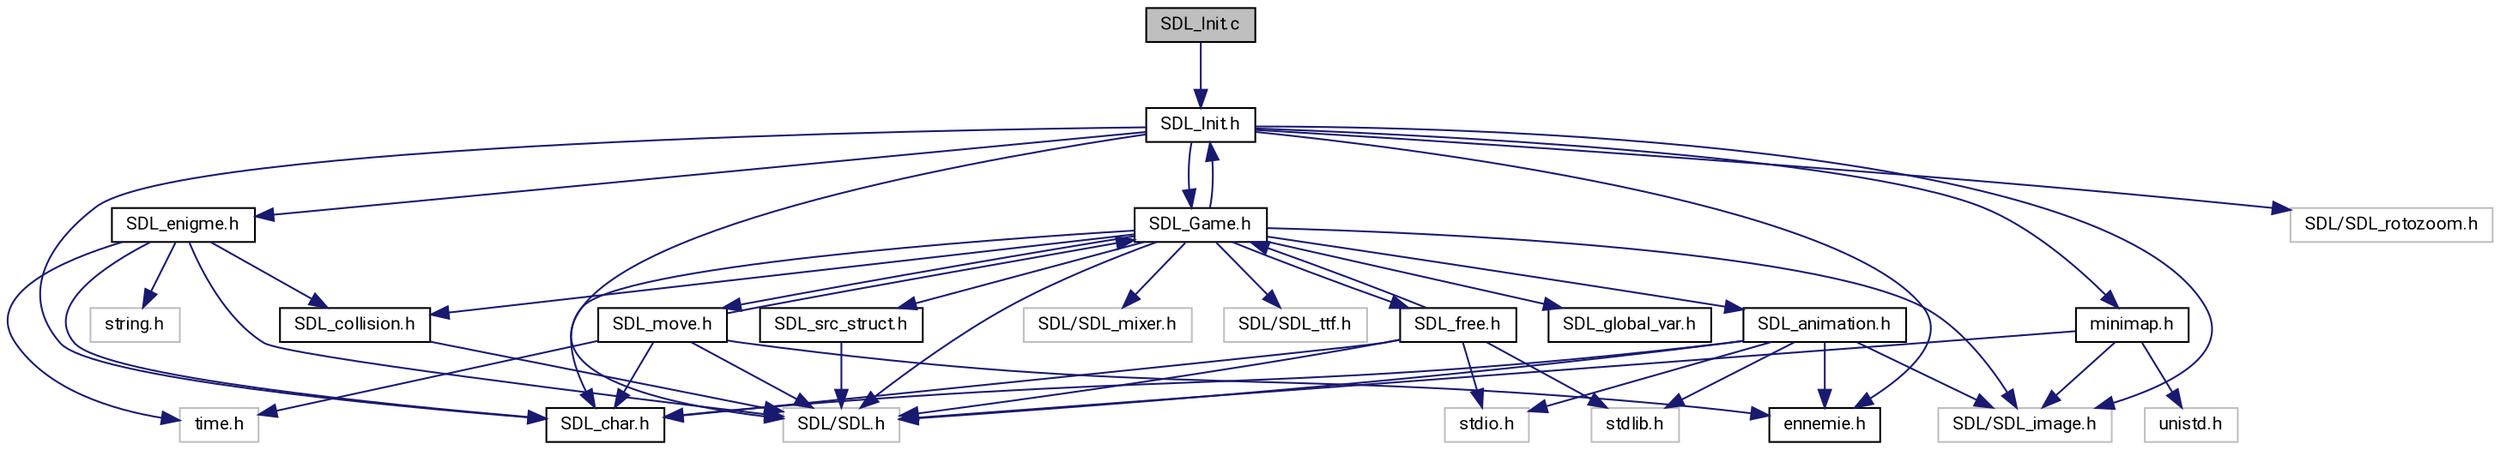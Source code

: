 digraph "SDL_Init.c"
{
 // LATEX_PDF_SIZE
  edge [fontname="Roboto",fontsize="10",labelfontname="Roboto",labelfontsize="10"];
  node [fontname="Roboto",fontsize="10",shape=record];
  Node0 [label="SDL_Init.c",height=0.2,width=0.4,color="black", fillcolor="grey75", style="filled", fontcolor="black",tooltip=" "];
  Node0 -> Node1 [color="midnightblue",fontsize="10",style="solid",fontname="Roboto"];
  Node1 [label="SDL_Init.h",height=0.2,width=0.4,color="black", fillcolor="white", style="filled",URL="$SDL__Init_8h.html",tooltip=" "];
  Node1 -> Node2 [color="midnightblue",fontsize="10",style="solid",fontname="Roboto"];
  Node2 [label="SDL/SDL.h",height=0.2,width=0.4,color="grey75", fillcolor="white", style="filled",tooltip=" "];
  Node1 -> Node3 [color="midnightblue",fontsize="10",style="solid",fontname="Roboto"];
  Node3 [label="SDL/SDL_image.h",height=0.2,width=0.4,color="grey75", fillcolor="white", style="filled",tooltip=" "];
  Node1 -> Node4 [color="midnightblue",fontsize="10",style="solid",fontname="Roboto"];
  Node4 [label="SDL_char.h",height=0.2,width=0.4,color="black", fillcolor="white", style="filled",URL="$SDL__char_8h.html",tooltip=" "];
  Node1 -> Node5 [color="midnightblue",fontsize="10",style="solid",fontname="Roboto"];
  Node5 [label="SDL_enigme.h",height=0.2,width=0.4,color="black", fillcolor="white", style="filled",URL="$SDL__enigme_8h.html",tooltip=" "];
  Node5 -> Node6 [color="midnightblue",fontsize="10",style="solid",fontname="Roboto"];
  Node6 [label="string.h",height=0.2,width=0.4,color="grey75", fillcolor="white", style="filled",tooltip=" "];
  Node5 -> Node2 [color="midnightblue",fontsize="10",style="solid",fontname="Roboto"];
  Node5 -> Node7 [color="midnightblue",fontsize="10",style="solid",fontname="Roboto"];
  Node7 [label="time.h",height=0.2,width=0.4,color="grey75", fillcolor="white", style="filled",tooltip=" "];
  Node5 -> Node4 [color="midnightblue",fontsize="10",style="solid",fontname="Roboto"];
  Node5 -> Node8 [color="midnightblue",fontsize="10",style="solid",fontname="Roboto"];
  Node8 [label="SDL_collision.h",height=0.2,width=0.4,color="black", fillcolor="white", style="filled",URL="$SDL__collision_8h.html",tooltip=" "];
  Node8 -> Node2 [color="midnightblue",fontsize="10",style="solid",fontname="Roboto"];
  Node1 -> Node9 [color="midnightblue",fontsize="10",style="solid",fontname="Roboto"];
  Node9 [label="SDL_Game.h",height=0.2,width=0.4,color="black", fillcolor="white", style="filled",URL="$SDL__Game_8h.html",tooltip=" "];
  Node9 -> Node2 [color="midnightblue",fontsize="10",style="solid",fontname="Roboto"];
  Node9 -> Node3 [color="midnightblue",fontsize="10",style="solid",fontname="Roboto"];
  Node9 -> Node10 [color="midnightblue",fontsize="10",style="solid",fontname="Roboto"];
  Node10 [label="SDL/SDL_mixer.h",height=0.2,width=0.4,color="grey75", fillcolor="white", style="filled",tooltip=" "];
  Node9 -> Node11 [color="midnightblue",fontsize="10",style="solid",fontname="Roboto"];
  Node11 [label="SDL/SDL_ttf.h",height=0.2,width=0.4,color="grey75", fillcolor="white", style="filled",tooltip=" "];
  Node9 -> Node12 [color="midnightblue",fontsize="10",style="solid",fontname="Roboto"];
  Node12 [label="SDL_src_struct.h",height=0.2,width=0.4,color="black", fillcolor="white", style="filled",URL="$SDL__src__struct_8h.html",tooltip=" "];
  Node12 -> Node2 [color="midnightblue",fontsize="10",style="solid",fontname="Roboto"];
  Node9 -> Node4 [color="midnightblue",fontsize="10",style="solid",fontname="Roboto"];
  Node9 -> Node13 [color="midnightblue",fontsize="10",style="solid",fontname="Roboto"];
  Node13 [label="SDL_move.h",height=0.2,width=0.4,color="black", fillcolor="white", style="filled",URL="$SDL__move_8h.html",tooltip=" "];
  Node13 -> Node7 [color="midnightblue",fontsize="10",style="solid",fontname="Roboto"];
  Node13 -> Node2 [color="midnightblue",fontsize="10",style="solid",fontname="Roboto"];
  Node13 -> Node4 [color="midnightblue",fontsize="10",style="solid",fontname="Roboto"];
  Node13 -> Node9 [color="midnightblue",fontsize="10",style="solid",fontname="Roboto"];
  Node13 -> Node14 [color="midnightblue",fontsize="10",style="solid",fontname="Roboto"];
  Node14 [label="ennemie.h",height=0.2,width=0.4,color="black", fillcolor="white", style="filled",URL="$ennemie_8h.html",tooltip=" "];
  Node9 -> Node15 [color="midnightblue",fontsize="10",style="solid",fontname="Roboto"];
  Node15 [label="SDL_animation.h",height=0.2,width=0.4,color="black", fillcolor="white", style="filled",URL="$SDL__animation_8h.html",tooltip=" "];
  Node15 -> Node2 [color="midnightblue",fontsize="10",style="solid",fontname="Roboto"];
  Node15 -> Node3 [color="midnightblue",fontsize="10",style="solid",fontname="Roboto"];
  Node15 -> Node16 [color="midnightblue",fontsize="10",style="solid",fontname="Roboto"];
  Node16 [label="stdlib.h",height=0.2,width=0.4,color="grey75", fillcolor="white", style="filled",tooltip=" "];
  Node15 -> Node17 [color="midnightblue",fontsize="10",style="solid",fontname="Roboto"];
  Node17 [label="stdio.h",height=0.2,width=0.4,color="grey75", fillcolor="white", style="filled",tooltip=" "];
  Node15 -> Node4 [color="midnightblue",fontsize="10",style="solid",fontname="Roboto"];
  Node15 -> Node14 [color="midnightblue",fontsize="10",style="solid",fontname="Roboto"];
  Node9 -> Node8 [color="midnightblue",fontsize="10",style="solid",fontname="Roboto"];
  Node9 -> Node18 [color="midnightblue",fontsize="10",style="solid",fontname="Roboto"];
  Node18 [label="SDL_free.h",height=0.2,width=0.4,color="black", fillcolor="white", style="filled",URL="$SDL__free_8h.html",tooltip=" "];
  Node18 -> Node2 [color="midnightblue",fontsize="10",style="solid",fontname="Roboto"];
  Node18 -> Node16 [color="midnightblue",fontsize="10",style="solid",fontname="Roboto"];
  Node18 -> Node17 [color="midnightblue",fontsize="10",style="solid",fontname="Roboto"];
  Node18 -> Node4 [color="midnightblue",fontsize="10",style="solid",fontname="Roboto"];
  Node18 -> Node9 [color="midnightblue",fontsize="10",style="solid",fontname="Roboto"];
  Node9 -> Node1 [color="midnightblue",fontsize="10",style="solid",fontname="Roboto"];
  Node9 -> Node19 [color="midnightblue",fontsize="10",style="solid",fontname="Roboto"];
  Node19 [label="SDL_global_var.h",height=0.2,width=0.4,color="black", fillcolor="white", style="filled",URL="$SDL__global__var_8h.html",tooltip=" "];
  Node1 -> Node14 [color="midnightblue",fontsize="10",style="solid",fontname="Roboto"];
  Node1 -> Node20 [color="midnightblue",fontsize="10",style="solid",fontname="Roboto"];
  Node20 [label="minimap.h",height=0.2,width=0.4,color="black", fillcolor="white", style="filled",URL="$minimap_8h.html",tooltip=" "];
  Node20 -> Node2 [color="midnightblue",fontsize="10",style="solid",fontname="Roboto"];
  Node20 -> Node3 [color="midnightblue",fontsize="10",style="solid",fontname="Roboto"];
  Node20 -> Node21 [color="midnightblue",fontsize="10",style="solid",fontname="Roboto"];
  Node21 [label="unistd.h",height=0.2,width=0.4,color="grey75", fillcolor="white", style="filled",tooltip=" "];
  Node1 -> Node22 [color="midnightblue",fontsize="10",style="solid",fontname="Roboto"];
  Node22 [label="SDL/SDL_rotozoom.h",height=0.2,width=0.4,color="grey75", fillcolor="white", style="filled",tooltip=" "];
}
